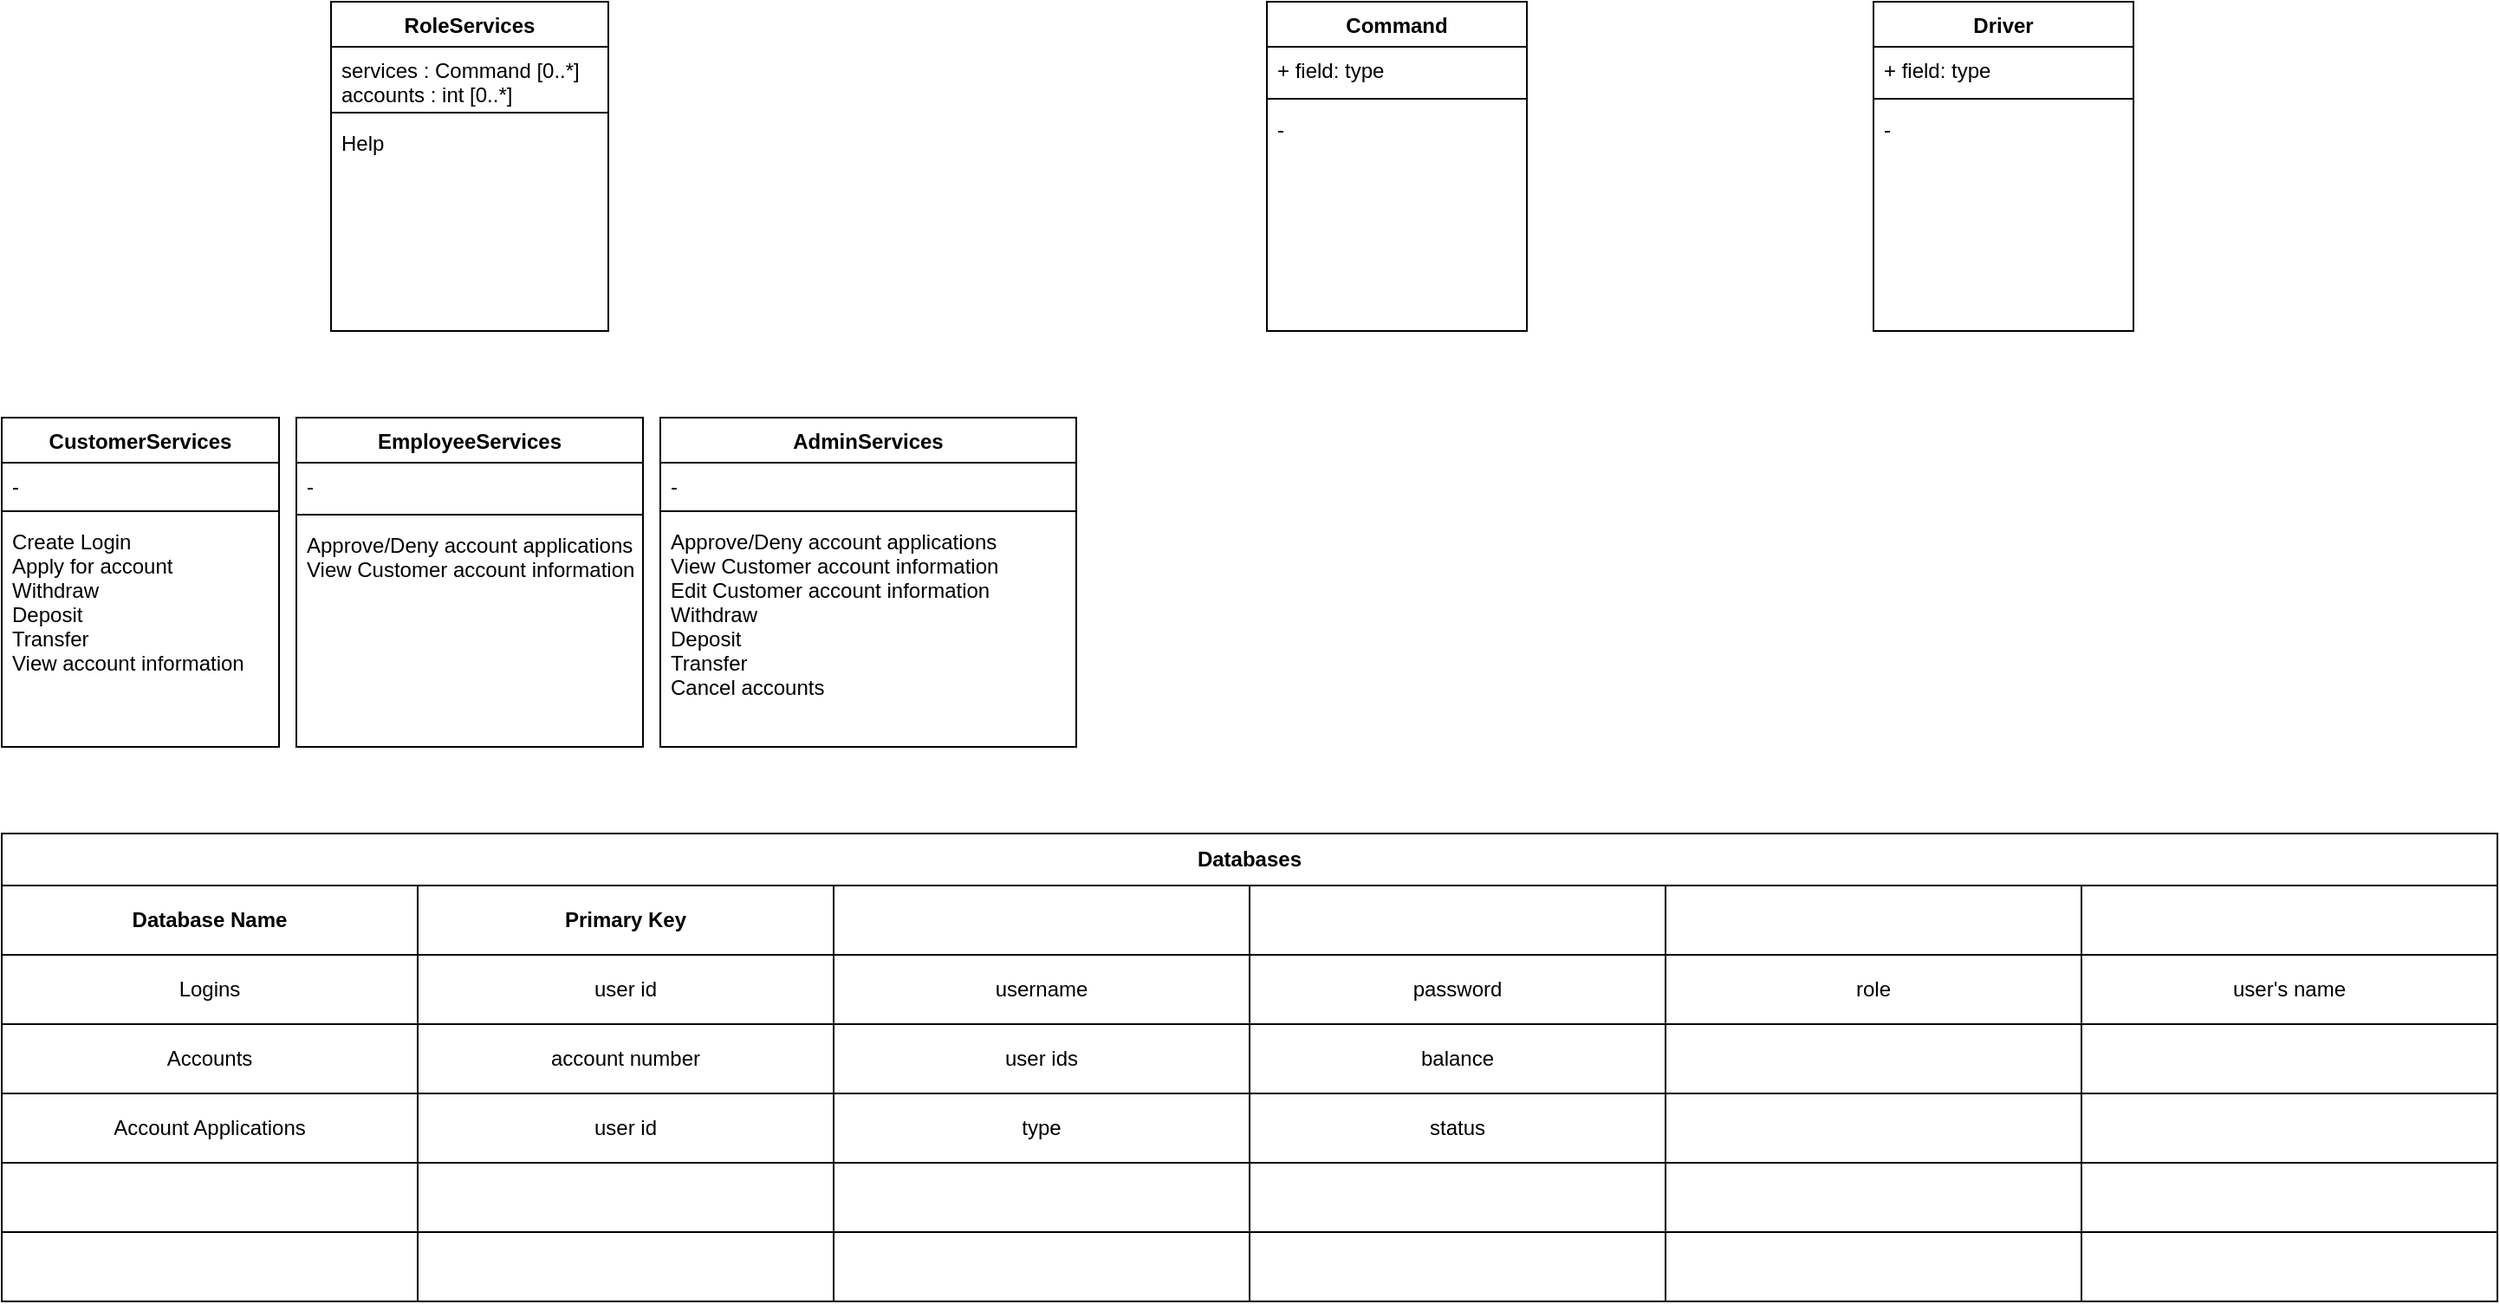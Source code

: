 <mxfile version="13.7.9" type="device"><diagram id="MOLWSdntqv5KNlrbiwFM" name="Page-1"><mxGraphModel dx="823" dy="619" grid="1" gridSize="10" guides="1" tooltips="1" connect="1" arrows="1" fold="1" page="1" pageScale="1" pageWidth="1100" pageHeight="1700" math="0" shadow="0"><root><mxCell id="0"/><mxCell id="1" parent="0"/><mxCell id="bUOklGpjW5dBZurvCayd-43" value="Command" style="swimlane;fontStyle=1;align=center;verticalAlign=top;childLayout=stackLayout;horizontal=1;startSize=26;horizontalStack=0;resizeParent=1;resizeParentMax=0;resizeLast=0;collapsible=1;marginBottom=0;" parent="1" vertex="1"><mxGeometry x="770" y="120" width="150" height="190" as="geometry"/></mxCell><mxCell id="bUOklGpjW5dBZurvCayd-44" value="+ field: type" style="text;strokeColor=none;fillColor=none;align=left;verticalAlign=top;spacingLeft=4;spacingRight=4;overflow=hidden;rotatable=0;points=[[0,0.5],[1,0.5]];portConstraint=eastwest;" parent="bUOklGpjW5dBZurvCayd-43" vertex="1"><mxGeometry y="26" width="150" height="26" as="geometry"/></mxCell><mxCell id="bUOklGpjW5dBZurvCayd-45" value="" style="line;strokeWidth=1;fillColor=none;align=left;verticalAlign=middle;spacingTop=-1;spacingLeft=3;spacingRight=3;rotatable=0;labelPosition=right;points=[];portConstraint=eastwest;" parent="bUOklGpjW5dBZurvCayd-43" vertex="1"><mxGeometry y="52" width="150" height="8" as="geometry"/></mxCell><mxCell id="bUOklGpjW5dBZurvCayd-46" value="-" style="text;strokeColor=none;fillColor=none;align=left;verticalAlign=top;spacingLeft=4;spacingRight=4;overflow=hidden;rotatable=0;points=[[0,0.5],[1,0.5]];portConstraint=eastwest;" parent="bUOklGpjW5dBZurvCayd-43" vertex="1"><mxGeometry y="60" width="150" height="130" as="geometry"/></mxCell><mxCell id="bUOklGpjW5dBZurvCayd-24" value="Driver" style="swimlane;fontStyle=1;align=center;verticalAlign=top;childLayout=stackLayout;horizontal=1;startSize=26;horizontalStack=0;resizeParent=1;resizeParentMax=0;resizeLast=0;collapsible=1;marginBottom=0;" parent="1" vertex="1"><mxGeometry x="1120" y="120" width="150" height="190" as="geometry"/></mxCell><mxCell id="bUOklGpjW5dBZurvCayd-25" value="+ field: type" style="text;strokeColor=none;fillColor=none;align=left;verticalAlign=top;spacingLeft=4;spacingRight=4;overflow=hidden;rotatable=0;points=[[0,0.5],[1,0.5]];portConstraint=eastwest;" parent="bUOklGpjW5dBZurvCayd-24" vertex="1"><mxGeometry y="26" width="150" height="26" as="geometry"/></mxCell><mxCell id="bUOklGpjW5dBZurvCayd-26" value="" style="line;strokeWidth=1;fillColor=none;align=left;verticalAlign=middle;spacingTop=-1;spacingLeft=3;spacingRight=3;rotatable=0;labelPosition=right;points=[];portConstraint=eastwest;" parent="bUOklGpjW5dBZurvCayd-24" vertex="1"><mxGeometry y="52" width="150" height="8" as="geometry"/></mxCell><mxCell id="bUOklGpjW5dBZurvCayd-27" value="-" style="text;strokeColor=none;fillColor=none;align=left;verticalAlign=top;spacingLeft=4;spacingRight=4;overflow=hidden;rotatable=0;points=[[0,0.5],[1,0.5]];portConstraint=eastwest;" parent="bUOklGpjW5dBZurvCayd-24" vertex="1"><mxGeometry y="60" width="150" height="130" as="geometry"/></mxCell><mxCell id="bUOklGpjW5dBZurvCayd-3" value="Databases" style="shape=table;html=1;whiteSpace=wrap;startSize=30;container=1;collapsible=0;childLayout=tableLayout;fontStyle=1;align=center;strokeColor=#000000;" parent="1" vertex="1"><mxGeometry x="40" y="600" width="1440" height="270" as="geometry"/></mxCell><mxCell id="bUOklGpjW5dBZurvCayd-107" style="shape=partialRectangle;html=1;whiteSpace=wrap;collapsible=0;dropTarget=0;pointerEvents=0;fillColor=none;top=0;left=0;bottom=0;right=0;points=[[0,0.5],[1,0.5]];portConstraint=eastwest;" parent="bUOklGpjW5dBZurvCayd-3" vertex="1"><mxGeometry y="30" width="1440" height="40" as="geometry"/></mxCell><mxCell id="bUOklGpjW5dBZurvCayd-108" value="&lt;b&gt;Database Name&lt;/b&gt;" style="shape=partialRectangle;html=1;whiteSpace=wrap;connectable=0;top=0;left=0;bottom=0;right=0;overflow=hidden;strokeWidth=1;perimeterSpacing=1;fillColor=none;" parent="bUOklGpjW5dBZurvCayd-107" vertex="1"><mxGeometry width="240" height="40" as="geometry"/></mxCell><mxCell id="bUOklGpjW5dBZurvCayd-109" value="&lt;b&gt;Primary Key&lt;/b&gt;" style="shape=partialRectangle;html=1;whiteSpace=wrap;connectable=0;fillColor=none;top=0;left=0;bottom=0;right=0;overflow=hidden;" parent="bUOklGpjW5dBZurvCayd-107" vertex="1"><mxGeometry x="240" width="240" height="40" as="geometry"/></mxCell><mxCell id="bUOklGpjW5dBZurvCayd-110" style="shape=partialRectangle;html=1;whiteSpace=wrap;connectable=0;fillColor=none;top=0;left=0;bottom=0;right=0;overflow=hidden;" parent="bUOklGpjW5dBZurvCayd-107" vertex="1"><mxGeometry x="480" width="240" height="40" as="geometry"/></mxCell><mxCell id="bUOklGpjW5dBZurvCayd-111" style="shape=partialRectangle;html=1;whiteSpace=wrap;connectable=0;fillColor=none;top=0;left=0;bottom=0;right=0;overflow=hidden;" parent="bUOklGpjW5dBZurvCayd-107" vertex="1"><mxGeometry x="720" width="240" height="40" as="geometry"/></mxCell><mxCell id="bUOklGpjW5dBZurvCayd-112" style="shape=partialRectangle;html=1;whiteSpace=wrap;connectable=0;fillColor=none;top=0;left=0;bottom=0;right=0;overflow=hidden;" parent="bUOklGpjW5dBZurvCayd-107" vertex="1"><mxGeometry x="960" width="240" height="40" as="geometry"/></mxCell><mxCell id="DY31IcpctqMCqbtdeoXu-1" style="shape=partialRectangle;html=1;whiteSpace=wrap;connectable=0;fillColor=none;top=0;left=0;bottom=0;right=0;overflow=hidden;" vertex="1" parent="bUOklGpjW5dBZurvCayd-107"><mxGeometry x="1200" width="240" height="40" as="geometry"/></mxCell><mxCell id="bUOklGpjW5dBZurvCayd-16" value="" style="shape=partialRectangle;html=1;whiteSpace=wrap;collapsible=0;dropTarget=0;pointerEvents=0;fillColor=none;top=0;left=0;bottom=0;right=0;points=[[0,0.5],[1,0.5]];portConstraint=eastwest;" parent="bUOklGpjW5dBZurvCayd-3" vertex="1"><mxGeometry y="70" width="1440" height="40" as="geometry"/></mxCell><mxCell id="bUOklGpjW5dBZurvCayd-17" value="Logins" style="shape=partialRectangle;html=1;whiteSpace=wrap;connectable=0;top=0;left=0;bottom=0;right=0;overflow=hidden;strokeWidth=1;perimeterSpacing=1;fillColor=none;" parent="bUOklGpjW5dBZurvCayd-16" vertex="1"><mxGeometry width="240" height="40" as="geometry"/></mxCell><mxCell id="bUOklGpjW5dBZurvCayd-28" value="user id" style="shape=partialRectangle;html=1;whiteSpace=wrap;connectable=0;fillColor=none;top=0;left=0;bottom=0;right=0;overflow=hidden;" parent="bUOklGpjW5dBZurvCayd-16" vertex="1"><mxGeometry x="240" width="240" height="40" as="geometry"/></mxCell><mxCell id="bUOklGpjW5dBZurvCayd-33" value="&lt;span&gt;username&lt;/span&gt;" style="shape=partialRectangle;html=1;whiteSpace=wrap;connectable=0;fillColor=none;top=0;left=0;bottom=0;right=0;overflow=hidden;" parent="bUOklGpjW5dBZurvCayd-16" vertex="1"><mxGeometry x="480" width="240" height="40" as="geometry"/></mxCell><mxCell id="bUOklGpjW5dBZurvCayd-38" value="password" style="shape=partialRectangle;html=1;whiteSpace=wrap;connectable=0;fillColor=none;top=0;left=0;bottom=0;right=0;overflow=hidden;" parent="bUOklGpjW5dBZurvCayd-16" vertex="1"><mxGeometry x="720" width="240" height="40" as="geometry"/></mxCell><mxCell id="bUOklGpjW5dBZurvCayd-68" value="role" style="shape=partialRectangle;html=1;whiteSpace=wrap;connectable=0;fillColor=none;top=0;left=0;bottom=0;right=0;overflow=hidden;" parent="bUOklGpjW5dBZurvCayd-16" vertex="1"><mxGeometry x="960" width="240" height="40" as="geometry"/></mxCell><mxCell id="DY31IcpctqMCqbtdeoXu-2" value="user's name" style="shape=partialRectangle;html=1;whiteSpace=wrap;connectable=0;fillColor=none;top=0;left=0;bottom=0;right=0;overflow=hidden;" vertex="1" parent="bUOklGpjW5dBZurvCayd-16"><mxGeometry x="1200" width="240" height="40" as="geometry"/></mxCell><mxCell id="bUOklGpjW5dBZurvCayd-20" value="" style="shape=partialRectangle;html=1;whiteSpace=wrap;collapsible=0;dropTarget=0;pointerEvents=0;fillColor=none;top=0;left=0;bottom=0;right=0;points=[[0,0.5],[1,0.5]];portConstraint=eastwest;" parent="bUOklGpjW5dBZurvCayd-3" vertex="1"><mxGeometry y="110" width="1440" height="40" as="geometry"/></mxCell><mxCell id="bUOklGpjW5dBZurvCayd-21" value="Accounts" style="shape=partialRectangle;html=1;whiteSpace=wrap;connectable=0;top=0;left=0;bottom=0;right=0;overflow=hidden;strokeWidth=1;perimeterSpacing=1;fillColor=none;" parent="bUOklGpjW5dBZurvCayd-20" vertex="1"><mxGeometry width="240" height="40" as="geometry"/></mxCell><mxCell id="bUOklGpjW5dBZurvCayd-29" value="account number" style="shape=partialRectangle;html=1;whiteSpace=wrap;connectable=0;fillColor=none;top=0;left=0;bottom=0;right=0;overflow=hidden;" parent="bUOklGpjW5dBZurvCayd-20" vertex="1"><mxGeometry x="240" width="240" height="40" as="geometry"/></mxCell><mxCell id="bUOklGpjW5dBZurvCayd-34" value="user ids" style="shape=partialRectangle;html=1;whiteSpace=wrap;connectable=0;fillColor=none;top=0;left=0;bottom=0;right=0;overflow=hidden;" parent="bUOklGpjW5dBZurvCayd-20" vertex="1"><mxGeometry x="480" width="240" height="40" as="geometry"/></mxCell><mxCell id="bUOklGpjW5dBZurvCayd-39" value="balance" style="shape=partialRectangle;html=1;whiteSpace=wrap;connectable=0;fillColor=none;top=0;left=0;bottom=0;right=0;overflow=hidden;" parent="bUOklGpjW5dBZurvCayd-20" vertex="1"><mxGeometry x="720" width="240" height="40" as="geometry"/></mxCell><mxCell id="bUOklGpjW5dBZurvCayd-69" value="" style="shape=partialRectangle;html=1;whiteSpace=wrap;connectable=0;fillColor=none;top=0;left=0;bottom=0;right=0;overflow=hidden;" parent="bUOklGpjW5dBZurvCayd-20" vertex="1"><mxGeometry x="960" width="240" height="40" as="geometry"/></mxCell><mxCell id="DY31IcpctqMCqbtdeoXu-3" style="shape=partialRectangle;html=1;whiteSpace=wrap;connectable=0;fillColor=none;top=0;left=0;bottom=0;right=0;overflow=hidden;" vertex="1" parent="bUOklGpjW5dBZurvCayd-20"><mxGeometry x="1200" width="240" height="40" as="geometry"/></mxCell><mxCell id="bUOklGpjW5dBZurvCayd-4" value="" style="shape=partialRectangle;html=1;whiteSpace=wrap;collapsible=0;dropTarget=0;pointerEvents=0;fillColor=none;top=0;left=0;bottom=0;right=0;points=[[0,0.5],[1,0.5]];portConstraint=eastwest;" parent="bUOklGpjW5dBZurvCayd-3" vertex="1"><mxGeometry y="150" width="1440" height="40" as="geometry"/></mxCell><mxCell id="bUOklGpjW5dBZurvCayd-5" value="Account Applications" style="shape=partialRectangle;html=1;whiteSpace=wrap;connectable=0;top=0;left=0;bottom=0;right=0;overflow=hidden;strokeWidth=1;perimeterSpacing=1;fillColor=none;" parent="bUOklGpjW5dBZurvCayd-4" vertex="1"><mxGeometry width="240" height="40" as="geometry"/></mxCell><mxCell id="bUOklGpjW5dBZurvCayd-30" value="user id" style="shape=partialRectangle;html=1;whiteSpace=wrap;connectable=0;fillColor=none;top=0;left=0;bottom=0;right=0;overflow=hidden;" parent="bUOklGpjW5dBZurvCayd-4" vertex="1"><mxGeometry x="240" width="240" height="40" as="geometry"/></mxCell><mxCell id="bUOklGpjW5dBZurvCayd-35" value="type" style="shape=partialRectangle;html=1;whiteSpace=wrap;connectable=0;fillColor=none;top=0;left=0;bottom=0;right=0;overflow=hidden;" parent="bUOklGpjW5dBZurvCayd-4" vertex="1"><mxGeometry x="480" width="240" height="40" as="geometry"/></mxCell><mxCell id="bUOklGpjW5dBZurvCayd-40" value="status" style="shape=partialRectangle;html=1;whiteSpace=wrap;connectable=0;fillColor=none;top=0;left=0;bottom=0;right=0;overflow=hidden;" parent="bUOklGpjW5dBZurvCayd-4" vertex="1"><mxGeometry x="720" width="240" height="40" as="geometry"/></mxCell><mxCell id="bUOklGpjW5dBZurvCayd-70" style="shape=partialRectangle;html=1;whiteSpace=wrap;connectable=0;fillColor=none;top=0;left=0;bottom=0;right=0;overflow=hidden;" parent="bUOklGpjW5dBZurvCayd-4" vertex="1"><mxGeometry x="960" width="240" height="40" as="geometry"/></mxCell><mxCell id="DY31IcpctqMCqbtdeoXu-4" style="shape=partialRectangle;html=1;whiteSpace=wrap;connectable=0;fillColor=none;top=0;left=0;bottom=0;right=0;overflow=hidden;" vertex="1" parent="bUOklGpjW5dBZurvCayd-4"><mxGeometry x="1200" width="240" height="40" as="geometry"/></mxCell><mxCell id="bUOklGpjW5dBZurvCayd-8" value="" style="shape=partialRectangle;html=1;whiteSpace=wrap;collapsible=0;dropTarget=0;pointerEvents=0;fillColor=none;top=0;left=0;bottom=0;right=0;points=[[0,0.5],[1,0.5]];portConstraint=eastwest;" parent="bUOklGpjW5dBZurvCayd-3" vertex="1"><mxGeometry y="190" width="1440" height="40" as="geometry"/></mxCell><mxCell id="bUOklGpjW5dBZurvCayd-9" value="" style="shape=partialRectangle;html=1;whiteSpace=wrap;connectable=0;fillColor=none;top=0;left=0;bottom=0;right=0;overflow=hidden;" parent="bUOklGpjW5dBZurvCayd-8" vertex="1"><mxGeometry width="240" height="40" as="geometry"/></mxCell><mxCell id="bUOklGpjW5dBZurvCayd-31" style="shape=partialRectangle;html=1;whiteSpace=wrap;connectable=0;fillColor=none;top=0;left=0;bottom=0;right=0;overflow=hidden;" parent="bUOklGpjW5dBZurvCayd-8" vertex="1"><mxGeometry x="240" width="240" height="40" as="geometry"/></mxCell><mxCell id="bUOklGpjW5dBZurvCayd-36" style="shape=partialRectangle;html=1;whiteSpace=wrap;connectable=0;fillColor=none;top=0;left=0;bottom=0;right=0;overflow=hidden;" parent="bUOklGpjW5dBZurvCayd-8" vertex="1"><mxGeometry x="480" width="240" height="40" as="geometry"/></mxCell><mxCell id="bUOklGpjW5dBZurvCayd-41" style="shape=partialRectangle;html=1;whiteSpace=wrap;connectable=0;fillColor=none;top=0;left=0;bottom=0;right=0;overflow=hidden;" parent="bUOklGpjW5dBZurvCayd-8" vertex="1"><mxGeometry x="720" width="240" height="40" as="geometry"/></mxCell><mxCell id="bUOklGpjW5dBZurvCayd-71" style="shape=partialRectangle;html=1;whiteSpace=wrap;connectable=0;fillColor=none;top=0;left=0;bottom=0;right=0;overflow=hidden;" parent="bUOklGpjW5dBZurvCayd-8" vertex="1"><mxGeometry x="960" width="240" height="40" as="geometry"/></mxCell><mxCell id="DY31IcpctqMCqbtdeoXu-5" style="shape=partialRectangle;html=1;whiteSpace=wrap;connectable=0;fillColor=none;top=0;left=0;bottom=0;right=0;overflow=hidden;" vertex="1" parent="bUOklGpjW5dBZurvCayd-8"><mxGeometry x="1200" width="240" height="40" as="geometry"/></mxCell><mxCell id="bUOklGpjW5dBZurvCayd-12" value="" style="shape=partialRectangle;html=1;whiteSpace=wrap;collapsible=0;dropTarget=0;pointerEvents=0;fillColor=none;top=0;left=0;bottom=0;right=0;points=[[0,0.5],[1,0.5]];portConstraint=eastwest;" parent="bUOklGpjW5dBZurvCayd-3" vertex="1"><mxGeometry y="230" width="1440" height="40" as="geometry"/></mxCell><mxCell id="bUOklGpjW5dBZurvCayd-13" value="" style="shape=partialRectangle;html=1;whiteSpace=wrap;connectable=0;fillColor=none;top=0;left=0;bottom=0;right=0;overflow=hidden;" parent="bUOklGpjW5dBZurvCayd-12" vertex="1"><mxGeometry width="240" height="40" as="geometry"/></mxCell><mxCell id="bUOklGpjW5dBZurvCayd-32" style="shape=partialRectangle;html=1;whiteSpace=wrap;connectable=0;fillColor=none;top=0;left=0;bottom=0;right=0;overflow=hidden;" parent="bUOklGpjW5dBZurvCayd-12" vertex="1"><mxGeometry x="240" width="240" height="40" as="geometry"/></mxCell><mxCell id="bUOklGpjW5dBZurvCayd-37" style="shape=partialRectangle;html=1;whiteSpace=wrap;connectable=0;fillColor=none;top=0;left=0;bottom=0;right=0;overflow=hidden;" parent="bUOklGpjW5dBZurvCayd-12" vertex="1"><mxGeometry x="480" width="240" height="40" as="geometry"/></mxCell><mxCell id="bUOklGpjW5dBZurvCayd-42" style="shape=partialRectangle;html=1;whiteSpace=wrap;connectable=0;fillColor=none;top=0;left=0;bottom=0;right=0;overflow=hidden;" parent="bUOklGpjW5dBZurvCayd-12" vertex="1"><mxGeometry x="720" width="240" height="40" as="geometry"/></mxCell><mxCell id="bUOklGpjW5dBZurvCayd-72" style="shape=partialRectangle;html=1;whiteSpace=wrap;connectable=0;fillColor=none;top=0;left=0;bottom=0;right=0;overflow=hidden;" parent="bUOklGpjW5dBZurvCayd-12" vertex="1"><mxGeometry x="960" width="240" height="40" as="geometry"/></mxCell><mxCell id="DY31IcpctqMCqbtdeoXu-6" style="shape=partialRectangle;html=1;whiteSpace=wrap;connectable=0;fillColor=none;top=0;left=0;bottom=0;right=0;overflow=hidden;" vertex="1" parent="bUOklGpjW5dBZurvCayd-12"><mxGeometry x="1200" width="240" height="40" as="geometry"/></mxCell><mxCell id="xtTjwRhM_AZPEElo4OAW-9" value="EmployeeServices" style="swimlane;fontStyle=1;align=center;verticalAlign=top;childLayout=stackLayout;horizontal=1;startSize=26;horizontalStack=0;resizeParent=1;resizeParentMax=0;resizeLast=0;collapsible=1;marginBottom=0;" parent="1" vertex="1"><mxGeometry x="210" y="360" width="200" height="190" as="geometry"/></mxCell><mxCell id="xtTjwRhM_AZPEElo4OAW-10" value="-" style="text;strokeColor=none;fillColor=none;align=left;verticalAlign=top;spacingLeft=4;spacingRight=4;overflow=hidden;rotatable=0;points=[[0,0.5],[1,0.5]];portConstraint=eastwest;" parent="xtTjwRhM_AZPEElo4OAW-9" vertex="1"><mxGeometry y="26" width="200" height="26" as="geometry"/></mxCell><mxCell id="bUOklGpjW5dBZurvCayd-52" value="" style="line;strokeWidth=1;fillColor=none;align=left;verticalAlign=middle;spacingTop=-1;spacingLeft=3;spacingRight=3;rotatable=0;labelPosition=right;points=[];portConstraint=eastwest;" parent="xtTjwRhM_AZPEElo4OAW-9" vertex="1"><mxGeometry y="52" width="200" height="8" as="geometry"/></mxCell><mxCell id="xtTjwRhM_AZPEElo4OAW-12" value="Approve/Deny account applications&#10;View Customer account information" style="text;fillColor=none;align=left;verticalAlign=top;spacingLeft=4;spacingRight=4;overflow=hidden;rotatable=0;points=[[0,0.5],[1,0.5]];portConstraint=eastwest;" parent="xtTjwRhM_AZPEElo4OAW-9" vertex="1"><mxGeometry y="60" width="200" height="130" as="geometry"/></mxCell><mxCell id="xtTjwRhM_AZPEElo4OAW-1" value="AdminServices" style="swimlane;fontStyle=1;align=center;verticalAlign=top;childLayout=stackLayout;horizontal=1;startSize=26;horizontalStack=0;resizeParent=1;resizeParentMax=0;resizeLast=0;collapsible=1;marginBottom=0;" parent="1" vertex="1"><mxGeometry x="420" y="360" width="240" height="190" as="geometry"/></mxCell><mxCell id="xtTjwRhM_AZPEElo4OAW-2" value="-" style="text;strokeColor=none;fillColor=none;align=left;verticalAlign=top;spacingLeft=4;spacingRight=4;overflow=hidden;rotatable=0;points=[[0,0.5],[1,0.5]];portConstraint=eastwest;" parent="xtTjwRhM_AZPEElo4OAW-1" vertex="1"><mxGeometry y="26" width="240" height="24" as="geometry"/></mxCell><mxCell id="xtTjwRhM_AZPEElo4OAW-3" value="" style="line;strokeWidth=1;fillColor=none;align=left;verticalAlign=middle;spacingTop=0;spacingLeft=3;spacingRight=3;rotatable=0;labelPosition=right;points=[];portConstraint=eastwest;" parent="xtTjwRhM_AZPEElo4OAW-1" vertex="1"><mxGeometry y="50" width="240" height="8" as="geometry"/></mxCell><mxCell id="xtTjwRhM_AZPEElo4OAW-4" value="Approve/Deny account applications&#10;View Customer account information&#10;Edit Customer account information&#10;Withdraw&#10;Deposit&#10;Transfer&#10;Cancel accounts" style="text;strokeColor=none;fillColor=none;align=left;verticalAlign=top;spacingLeft=4;spacingRight=4;overflow=hidden;rotatable=0;points=[[0,0.5],[1,0.5]];portConstraint=eastwest;" parent="xtTjwRhM_AZPEElo4OAW-1" vertex="1"><mxGeometry y="58" width="240" height="132" as="geometry"/></mxCell><mxCell id="bUOklGpjW5dBZurvCayd-48" value="CustomerServices" style="swimlane;fontStyle=1;align=center;verticalAlign=top;childLayout=stackLayout;horizontal=1;startSize=26;horizontalStack=0;resizeParent=1;resizeParentMax=0;resizeLast=0;collapsible=1;marginBottom=0;" parent="1" vertex="1"><mxGeometry x="40" y="360" width="160" height="190" as="geometry"/></mxCell><mxCell id="bUOklGpjW5dBZurvCayd-49" value="-" style="text;strokeColor=none;fillColor=none;align=left;verticalAlign=top;spacingLeft=4;spacingRight=4;overflow=hidden;rotatable=0;points=[[0,0.5],[1,0.5]];portConstraint=eastwest;" parent="bUOklGpjW5dBZurvCayd-48" vertex="1"><mxGeometry y="26" width="160" height="24" as="geometry"/></mxCell><mxCell id="bUOklGpjW5dBZurvCayd-50" value="" style="line;strokeWidth=1;fillColor=none;align=left;verticalAlign=middle;spacingTop=-1;spacingLeft=3;spacingRight=3;rotatable=0;labelPosition=right;points=[];portConstraint=eastwest;" parent="bUOklGpjW5dBZurvCayd-48" vertex="1"><mxGeometry y="50" width="160" height="8" as="geometry"/></mxCell><mxCell id="bUOklGpjW5dBZurvCayd-51" value="Create Login&#10;Apply for account&#10;Withdraw&#10;Deposit&#10;Transfer&#10;View account information" style="text;strokeColor=none;fillColor=none;align=left;verticalAlign=top;spacingLeft=4;spacingRight=4;overflow=hidden;rotatable=0;points=[[0,0.5],[1,0.5]];portConstraint=eastwest;" parent="bUOklGpjW5dBZurvCayd-48" vertex="1"><mxGeometry y="58" width="160" height="132" as="geometry"/></mxCell><mxCell id="xtTjwRhM_AZPEElo4OAW-5" value="RoleServices" style="swimlane;fontStyle=1;align=center;verticalAlign=top;childLayout=stackLayout;horizontal=1;startSize=26;horizontalStack=0;resizeParent=1;resizeParentMax=0;resizeLast=0;collapsible=1;marginBottom=0;" parent="1" vertex="1"><mxGeometry x="230" y="120" width="160" height="190" as="geometry"/></mxCell><mxCell id="xtTjwRhM_AZPEElo4OAW-6" value="services : Command [0..*]&#10;accounts : int [0..*]" style="text;strokeColor=none;fillColor=none;align=left;verticalAlign=top;spacingLeft=4;spacingRight=4;overflow=hidden;rotatable=0;points=[[0,0.5],[1,0.5]];portConstraint=eastwest;" parent="xtTjwRhM_AZPEElo4OAW-5" vertex="1"><mxGeometry y="26" width="160" height="34" as="geometry"/></mxCell><mxCell id="xtTjwRhM_AZPEElo4OAW-7" value="" style="line;strokeWidth=1;fillColor=none;align=left;verticalAlign=middle;spacingTop=-1;spacingLeft=3;spacingRight=3;rotatable=0;labelPosition=right;points=[];portConstraint=eastwest;" parent="xtTjwRhM_AZPEElo4OAW-5" vertex="1"><mxGeometry y="60" width="160" height="8" as="geometry"/></mxCell><mxCell id="xtTjwRhM_AZPEElo4OAW-8" value="Help" style="text;strokeColor=none;fillColor=none;align=left;verticalAlign=top;spacingLeft=4;spacingRight=4;overflow=hidden;rotatable=0;points=[[0,0.5],[1,0.5]];portConstraint=eastwest;" parent="xtTjwRhM_AZPEElo4OAW-5" vertex="1"><mxGeometry y="68" width="160" height="122" as="geometry"/></mxCell></root></mxGraphModel></diagram></mxfile>